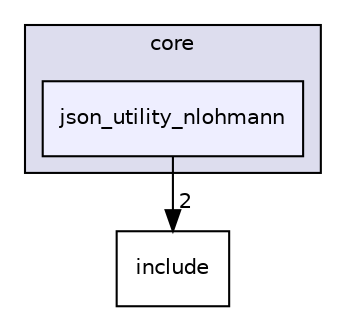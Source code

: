 digraph "src/core/json_utility_nlohmann" {
  compound=true
  node [ fontsize="10", fontname="Helvetica"];
  edge [ labelfontsize="10", labelfontname="Helvetica"];
  subgraph clusterdir_aebb8dcc11953d78e620bbef0b9e2183 {
    graph [ bgcolor="#ddddee", pencolor="black", label="core" fontname="Helvetica", fontsize="10", URL="dir_aebb8dcc11953d78e620bbef0b9e2183.html"]
  dir_b83b3261c8f9de709a11f789ecd30fd7 [shape=box, label="json_utility_nlohmann", style="filled", fillcolor="#eeeeff", pencolor="black", URL="dir_b83b3261c8f9de709a11f789ecd30fd7.html"];
  }
  dir_d44c64559bbebec7f509842c48db8b23 [shape=box label="include" URL="dir_d44c64559bbebec7f509842c48db8b23.html"];
  dir_b83b3261c8f9de709a11f789ecd30fd7->dir_d44c64559bbebec7f509842c48db8b23 [headlabel="2", labeldistance=1.5 headhref="dir_000007_000001.html"];
}
